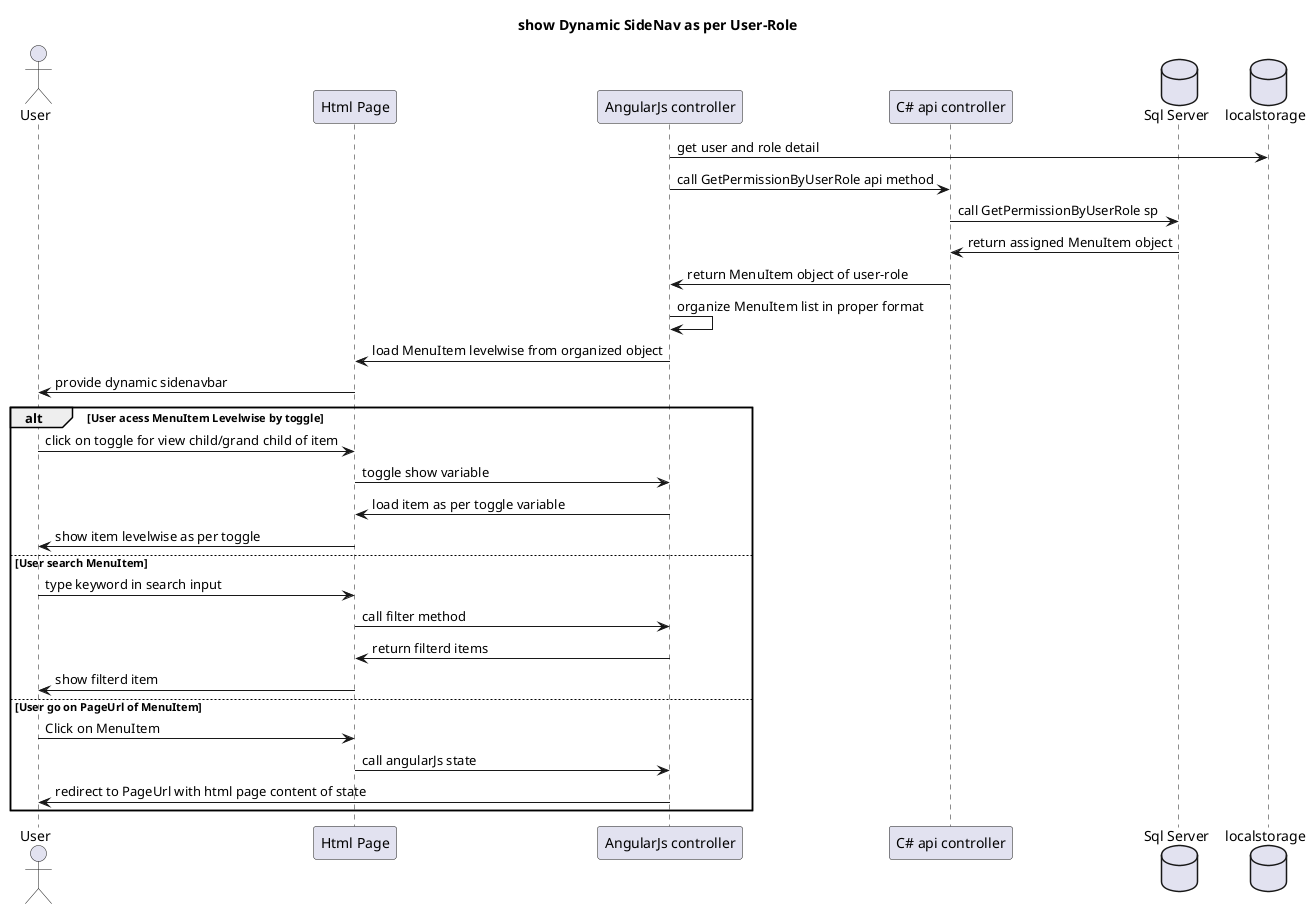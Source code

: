 @startuml DynamicSideNav
title show Dynamic SideNav as per User-Role

actor User
participant "Html Page" as html
participant "AngularJs controller" as js
participant "C# api controller" as api
database "Sql Server" as db
database localstorage as s


js -> s : get user and role detail
js -> api : call GetPermissionByUserRole api method
api -> db : call GetPermissionByUserRole sp
db -> api : return assigned MenuItem object
api -> js : return MenuItem object of user-role
js -> js : organize MenuItem list in proper format 
js -> html : load MenuItem levelwise from organized object
html -> User : provide dynamic sidenavbar

alt User acess MenuItem Levelwise by toggle
    User -> html: click on toggle for view child/grand child of item
    html -> js: toggle show variable
    js -> html: load item as per toggle variable
    html -> User : show item levelwise as per toggle

else User search MenuItem
    User -> html: type keyword in search input
    html -> js: call filter method
    js -> html: return filterd items
    html -> User: show filterd item

else User go on PageUrl of MenuItem
    User -> html: Click on MenuItem
    html -> js: call angularJs state
    js -> User: redirect to PageUrl with html page content of state
end

@enduml
